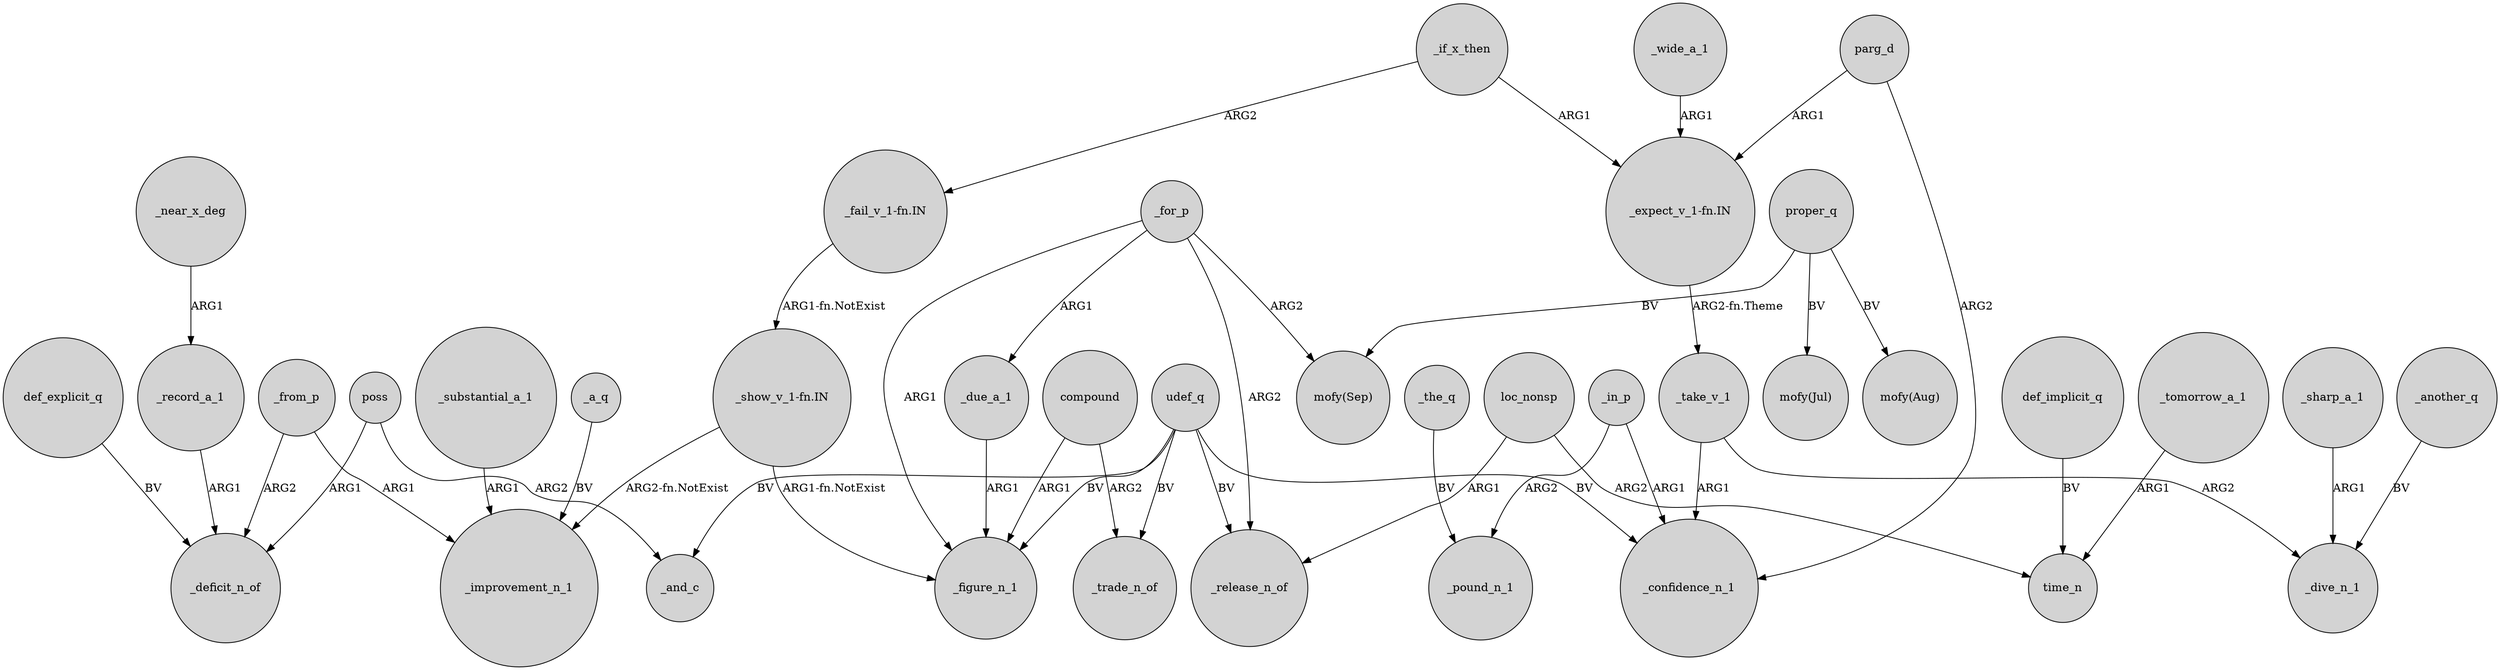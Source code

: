 digraph {
	node [shape=circle style=filled]
	_if_x_then -> "_expect_v_1-fn.IN" [label=ARG1]
	_if_x_then -> "_fail_v_1-fn.IN" [label=ARG2]
	_wide_a_1 -> "_expect_v_1-fn.IN" [label=ARG1]
	"_show_v_1-fn.IN" -> _figure_n_1 [label="ARG1-fn.NotExist"]
	udef_q -> _trade_n_of [label=BV]
	proper_q -> "mofy(Jul)" [label=BV]
	poss -> _and_c [label=ARG2]
	"_fail_v_1-fn.IN" -> "_show_v_1-fn.IN" [label="ARG1-fn.NotExist"]
	_tomorrow_a_1 -> time_n [label=ARG1]
	_for_p -> _figure_n_1 [label=ARG1]
	_take_v_1 -> _confidence_n_1 [label=ARG1]
	_for_p -> _due_a_1 [label=ARG1]
	def_explicit_q -> _deficit_n_of [label=BV]
	_the_q -> _pound_n_1 [label=BV]
	_for_p -> _release_n_of [label=ARG2]
	_another_q -> _dive_n_1 [label=BV]
	_record_a_1 -> _deficit_n_of [label=ARG1]
	_in_p -> _pound_n_1 [label=ARG2]
	_in_p -> _confidence_n_1 [label=ARG1]
	proper_q -> "mofy(Sep)" [label=BV]
	_from_p -> _deficit_n_of [label=ARG2]
	loc_nonsp -> _release_n_of [label=ARG1]
	_take_v_1 -> _dive_n_1 [label=ARG2]
	loc_nonsp -> time_n [label=ARG2]
	_sharp_a_1 -> _dive_n_1 [label=ARG1]
	udef_q -> _release_n_of [label=BV]
	poss -> _deficit_n_of [label=ARG1]
	compound -> _trade_n_of [label=ARG2]
	_a_q -> _improvement_n_1 [label=BV]
	udef_q -> _confidence_n_1 [label=BV]
	proper_q -> "mofy(Aug)" [label=BV]
	parg_d -> "_expect_v_1-fn.IN" [label=ARG1]
	_near_x_deg -> _record_a_1 [label=ARG1]
	parg_d -> _confidence_n_1 [label=ARG2]
	udef_q -> _figure_n_1 [label=BV]
	"_show_v_1-fn.IN" -> _improvement_n_1 [label="ARG2-fn.NotExist"]
	_substantial_a_1 -> _improvement_n_1 [label=ARG1]
	_from_p -> _improvement_n_1 [label=ARG1]
	udef_q -> _and_c [label=BV]
	_for_p -> "mofy(Sep)" [label=ARG2]
	_due_a_1 -> _figure_n_1 [label=ARG1]
	def_implicit_q -> time_n [label=BV]
	"_expect_v_1-fn.IN" -> _take_v_1 [label="ARG2-fn.Theme"]
	compound -> _figure_n_1 [label=ARG1]
}
